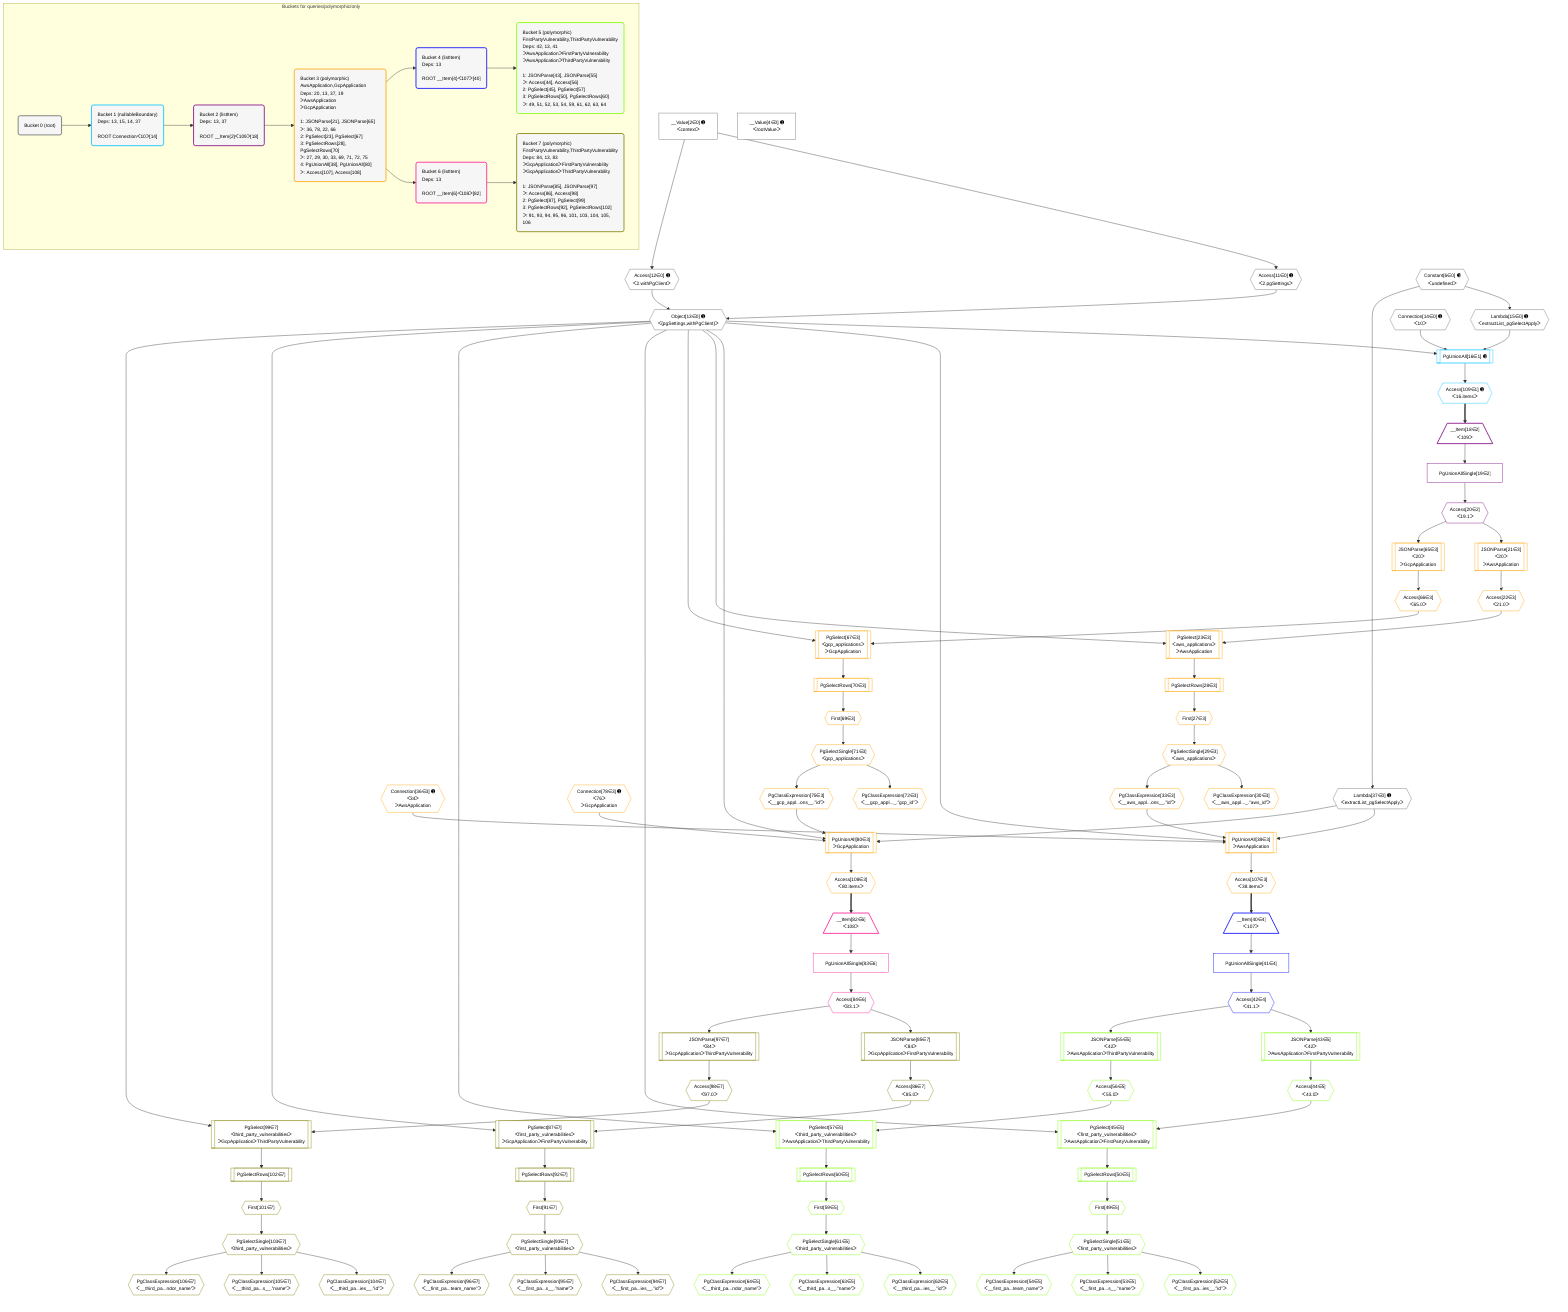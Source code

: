 %%{init: {'themeVariables': { 'fontSize': '12px'}}}%%
graph TD
    classDef path fill:#eee,stroke:#000,color:#000
    classDef plan fill:#fff,stroke-width:1px,color:#000
    classDef itemplan fill:#fff,stroke-width:2px,color:#000
    classDef unbatchedplan fill:#dff,stroke-width:1px,color:#000
    classDef sideeffectplan fill:#fcc,stroke-width:2px,color:#000
    classDef bucket fill:#f6f6f6,color:#000,stroke-width:2px,text-align:left


    %% plan dependencies
    Object13{{"Object[13∈0] ➊<br />ᐸ{pgSettings,withPgClient}ᐳ"}}:::plan
    Access11{{"Access[11∈0] ➊<br />ᐸ2.pgSettingsᐳ"}}:::plan
    Access12{{"Access[12∈0] ➊<br />ᐸ2.withPgClientᐳ"}}:::plan
    Access11 & Access12 --> Object13
    __Value2["__Value[2∈0] ➊<br />ᐸcontextᐳ"]:::plan
    __Value2 --> Access11
    __Value2 --> Access12
    Lambda15{{"Lambda[15∈0] ➊<br />ᐸextractList_pgSelectApplyᐳ"}}:::plan
    Constant6{{"Constant[6∈0] ➊<br />ᐸundefinedᐳ"}}:::plan
    Constant6 --> Lambda15
    Lambda37{{"Lambda[37∈0] ➊<br />ᐸextractList_pgSelectApplyᐳ"}}:::plan
    Constant6 --> Lambda37
    __Value4["__Value[4∈0] ➊<br />ᐸrootValueᐳ"]:::plan
    Connection14{{"Connection[14∈0] ➊<br />ᐸ10ᐳ"}}:::plan
    PgUnionAll16[["PgUnionAll[16∈1] ➊"]]:::plan
    Object13 & Lambda15 & Connection14 --> PgUnionAll16
    Access109{{"Access[109∈1] ➊<br />ᐸ16.itemsᐳ"}}:::plan
    PgUnionAll16 --> Access109
    __Item18[/"__Item[18∈2]<br />ᐸ109ᐳ"\]:::itemplan
    Access109 ==> __Item18
    PgUnionAllSingle19["PgUnionAllSingle[19∈2]"]:::plan
    __Item18 --> PgUnionAllSingle19
    Access20{{"Access[20∈2]<br />ᐸ19.1ᐳ"}}:::plan
    PgUnionAllSingle19 --> Access20
    PgUnionAll38[["PgUnionAll[38∈3]<br />ᐳAwsApplication"]]:::plan
    PgClassExpression33{{"PgClassExpression[33∈3]<br />ᐸ__aws_appl...ons__.”id”ᐳ"}}:::plan
    Connection36{{"Connection[36∈3] ➊<br />ᐸ34ᐳ<br />ᐳAwsApplication"}}:::plan
    Object13 & PgClassExpression33 & Lambda37 & Connection36 --> PgUnionAll38
    PgUnionAll80[["PgUnionAll[80∈3]<br />ᐳGcpApplication"]]:::plan
    PgClassExpression75{{"PgClassExpression[75∈3]<br />ᐸ__gcp_appl...ons__.”id”ᐳ"}}:::plan
    Connection78{{"Connection[78∈3] ➊<br />ᐸ76ᐳ<br />ᐳGcpApplication"}}:::plan
    Object13 & PgClassExpression75 & Lambda37 & Connection78 --> PgUnionAll80
    PgSelect23[["PgSelect[23∈3]<br />ᐸaws_applicationsᐳ<br />ᐳAwsApplication"]]:::plan
    Access22{{"Access[22∈3]<br />ᐸ21.0ᐳ"}}:::plan
    Object13 & Access22 --> PgSelect23
    PgSelect67[["PgSelect[67∈3]<br />ᐸgcp_applicationsᐳ<br />ᐳGcpApplication"]]:::plan
    Access66{{"Access[66∈3]<br />ᐸ65.0ᐳ"}}:::plan
    Object13 & Access66 --> PgSelect67
    JSONParse21[["JSONParse[21∈3]<br />ᐸ20ᐳ<br />ᐳAwsApplication"]]:::plan
    Access20 --> JSONParse21
    JSONParse21 --> Access22
    First27{{"First[27∈3]"}}:::plan
    PgSelectRows28[["PgSelectRows[28∈3]"]]:::plan
    PgSelectRows28 --> First27
    PgSelect23 --> PgSelectRows28
    PgSelectSingle29{{"PgSelectSingle[29∈3]<br />ᐸaws_applicationsᐳ"}}:::plan
    First27 --> PgSelectSingle29
    PgClassExpression30{{"PgClassExpression[30∈3]<br />ᐸ__aws_appl..._.”aws_id”ᐳ"}}:::plan
    PgSelectSingle29 --> PgClassExpression30
    PgSelectSingle29 --> PgClassExpression33
    JSONParse65[["JSONParse[65∈3]<br />ᐸ20ᐳ<br />ᐳGcpApplication"]]:::plan
    Access20 --> JSONParse65
    JSONParse65 --> Access66
    First69{{"First[69∈3]"}}:::plan
    PgSelectRows70[["PgSelectRows[70∈3]"]]:::plan
    PgSelectRows70 --> First69
    PgSelect67 --> PgSelectRows70
    PgSelectSingle71{{"PgSelectSingle[71∈3]<br />ᐸgcp_applicationsᐳ"}}:::plan
    First69 --> PgSelectSingle71
    PgClassExpression72{{"PgClassExpression[72∈3]<br />ᐸ__gcp_appl..._.”gcp_id”ᐳ"}}:::plan
    PgSelectSingle71 --> PgClassExpression72
    PgSelectSingle71 --> PgClassExpression75
    Access107{{"Access[107∈3]<br />ᐸ38.itemsᐳ"}}:::plan
    PgUnionAll38 --> Access107
    Access108{{"Access[108∈3]<br />ᐸ80.itemsᐳ"}}:::plan
    PgUnionAll80 --> Access108
    __Item40[/"__Item[40∈4]<br />ᐸ107ᐳ"\]:::itemplan
    Access107 ==> __Item40
    PgUnionAllSingle41["PgUnionAllSingle[41∈4]"]:::plan
    __Item40 --> PgUnionAllSingle41
    Access42{{"Access[42∈4]<br />ᐸ41.1ᐳ"}}:::plan
    PgUnionAllSingle41 --> Access42
    PgSelect45[["PgSelect[45∈5]<br />ᐸfirst_party_vulnerabilitiesᐳ<br />ᐳAwsApplicationᐳFirstPartyVulnerability"]]:::plan
    Access44{{"Access[44∈5]<br />ᐸ43.0ᐳ"}}:::plan
    Object13 & Access44 --> PgSelect45
    PgSelect57[["PgSelect[57∈5]<br />ᐸthird_party_vulnerabilitiesᐳ<br />ᐳAwsApplicationᐳThirdPartyVulnerability"]]:::plan
    Access56{{"Access[56∈5]<br />ᐸ55.0ᐳ"}}:::plan
    Object13 & Access56 --> PgSelect57
    JSONParse43[["JSONParse[43∈5]<br />ᐸ42ᐳ<br />ᐳAwsApplicationᐳFirstPartyVulnerability"]]:::plan
    Access42 --> JSONParse43
    JSONParse43 --> Access44
    First49{{"First[49∈5]"}}:::plan
    PgSelectRows50[["PgSelectRows[50∈5]"]]:::plan
    PgSelectRows50 --> First49
    PgSelect45 --> PgSelectRows50
    PgSelectSingle51{{"PgSelectSingle[51∈5]<br />ᐸfirst_party_vulnerabilitiesᐳ"}}:::plan
    First49 --> PgSelectSingle51
    PgClassExpression52{{"PgClassExpression[52∈5]<br />ᐸ__first_pa...ies__.”id”ᐳ"}}:::plan
    PgSelectSingle51 --> PgClassExpression52
    PgClassExpression53{{"PgClassExpression[53∈5]<br />ᐸ__first_pa...s__.”name”ᐳ"}}:::plan
    PgSelectSingle51 --> PgClassExpression53
    PgClassExpression54{{"PgClassExpression[54∈5]<br />ᐸ__first_pa...team_name”ᐳ"}}:::plan
    PgSelectSingle51 --> PgClassExpression54
    JSONParse55[["JSONParse[55∈5]<br />ᐸ42ᐳ<br />ᐳAwsApplicationᐳThirdPartyVulnerability"]]:::plan
    Access42 --> JSONParse55
    JSONParse55 --> Access56
    First59{{"First[59∈5]"}}:::plan
    PgSelectRows60[["PgSelectRows[60∈5]"]]:::plan
    PgSelectRows60 --> First59
    PgSelect57 --> PgSelectRows60
    PgSelectSingle61{{"PgSelectSingle[61∈5]<br />ᐸthird_party_vulnerabilitiesᐳ"}}:::plan
    First59 --> PgSelectSingle61
    PgClassExpression62{{"PgClassExpression[62∈5]<br />ᐸ__third_pa...ies__.”id”ᐳ"}}:::plan
    PgSelectSingle61 --> PgClassExpression62
    PgClassExpression63{{"PgClassExpression[63∈5]<br />ᐸ__third_pa...s__.”name”ᐳ"}}:::plan
    PgSelectSingle61 --> PgClassExpression63
    PgClassExpression64{{"PgClassExpression[64∈5]<br />ᐸ__third_pa...ndor_name”ᐳ"}}:::plan
    PgSelectSingle61 --> PgClassExpression64
    __Item82[/"__Item[82∈6]<br />ᐸ108ᐳ"\]:::itemplan
    Access108 ==> __Item82
    PgUnionAllSingle83["PgUnionAllSingle[83∈6]"]:::plan
    __Item82 --> PgUnionAllSingle83
    Access84{{"Access[84∈6]<br />ᐸ83.1ᐳ"}}:::plan
    PgUnionAllSingle83 --> Access84
    PgSelect87[["PgSelect[87∈7]<br />ᐸfirst_party_vulnerabilitiesᐳ<br />ᐳGcpApplicationᐳFirstPartyVulnerability"]]:::plan
    Access86{{"Access[86∈7]<br />ᐸ85.0ᐳ"}}:::plan
    Object13 & Access86 --> PgSelect87
    PgSelect99[["PgSelect[99∈7]<br />ᐸthird_party_vulnerabilitiesᐳ<br />ᐳGcpApplicationᐳThirdPartyVulnerability"]]:::plan
    Access98{{"Access[98∈7]<br />ᐸ97.0ᐳ"}}:::plan
    Object13 & Access98 --> PgSelect99
    JSONParse85[["JSONParse[85∈7]<br />ᐸ84ᐳ<br />ᐳGcpApplicationᐳFirstPartyVulnerability"]]:::plan
    Access84 --> JSONParse85
    JSONParse85 --> Access86
    First91{{"First[91∈7]"}}:::plan
    PgSelectRows92[["PgSelectRows[92∈7]"]]:::plan
    PgSelectRows92 --> First91
    PgSelect87 --> PgSelectRows92
    PgSelectSingle93{{"PgSelectSingle[93∈7]<br />ᐸfirst_party_vulnerabilitiesᐳ"}}:::plan
    First91 --> PgSelectSingle93
    PgClassExpression94{{"PgClassExpression[94∈7]<br />ᐸ__first_pa...ies__.”id”ᐳ"}}:::plan
    PgSelectSingle93 --> PgClassExpression94
    PgClassExpression95{{"PgClassExpression[95∈7]<br />ᐸ__first_pa...s__.”name”ᐳ"}}:::plan
    PgSelectSingle93 --> PgClassExpression95
    PgClassExpression96{{"PgClassExpression[96∈7]<br />ᐸ__first_pa...team_name”ᐳ"}}:::plan
    PgSelectSingle93 --> PgClassExpression96
    JSONParse97[["JSONParse[97∈7]<br />ᐸ84ᐳ<br />ᐳGcpApplicationᐳThirdPartyVulnerability"]]:::plan
    Access84 --> JSONParse97
    JSONParse97 --> Access98
    First101{{"First[101∈7]"}}:::plan
    PgSelectRows102[["PgSelectRows[102∈7]"]]:::plan
    PgSelectRows102 --> First101
    PgSelect99 --> PgSelectRows102
    PgSelectSingle103{{"PgSelectSingle[103∈7]<br />ᐸthird_party_vulnerabilitiesᐳ"}}:::plan
    First101 --> PgSelectSingle103
    PgClassExpression104{{"PgClassExpression[104∈7]<br />ᐸ__third_pa...ies__.”id”ᐳ"}}:::plan
    PgSelectSingle103 --> PgClassExpression104
    PgClassExpression105{{"PgClassExpression[105∈7]<br />ᐸ__third_pa...s__.”name”ᐳ"}}:::plan
    PgSelectSingle103 --> PgClassExpression105
    PgClassExpression106{{"PgClassExpression[106∈7]<br />ᐸ__third_pa...ndor_name”ᐳ"}}:::plan
    PgSelectSingle103 --> PgClassExpression106

    %% define steps

    subgraph "Buckets for queries/polymorphic/only"
    Bucket0("Bucket 0 (root)"):::bucket
    classDef bucket0 stroke:#696969
    class Bucket0,__Value2,__Value4,Constant6,Access11,Access12,Object13,Connection14,Lambda15,Lambda37 bucket0
    Bucket1("Bucket 1 (nullableBoundary)<br />Deps: 13, 15, 14, 37<br /><br />ROOT Connectionᐸ10ᐳ[14]"):::bucket
    classDef bucket1 stroke:#00bfff
    class Bucket1,PgUnionAll16,Access109 bucket1
    Bucket2("Bucket 2 (listItem)<br />Deps: 13, 37<br /><br />ROOT __Item{2}ᐸ109ᐳ[18]"):::bucket
    classDef bucket2 stroke:#7f007f
    class Bucket2,__Item18,PgUnionAllSingle19,Access20 bucket2
    Bucket3("Bucket 3 (polymorphic)<br />AwsApplication,GcpApplication<br />Deps: 20, 13, 37, 19<br />ᐳAwsApplication<br />ᐳGcpApplication<br /><br />1: JSONParse[21], JSONParse[65]<br />ᐳ: 36, 78, 22, 66<br />2: PgSelect[23], PgSelect[67]<br />3: PgSelectRows[28], PgSelectRows[70]<br />ᐳ: 27, 29, 30, 33, 69, 71, 72, 75<br />4: PgUnionAll[38], PgUnionAll[80]<br />ᐳ: Access[107], Access[108]"):::bucket
    classDef bucket3 stroke:#ffa500
    class Bucket3,JSONParse21,Access22,PgSelect23,First27,PgSelectRows28,PgSelectSingle29,PgClassExpression30,PgClassExpression33,Connection36,PgUnionAll38,JSONParse65,Access66,PgSelect67,First69,PgSelectRows70,PgSelectSingle71,PgClassExpression72,PgClassExpression75,Connection78,PgUnionAll80,Access107,Access108 bucket3
    Bucket4("Bucket 4 (listItem)<br />Deps: 13<br /><br />ROOT __Item{4}ᐸ107ᐳ[40]"):::bucket
    classDef bucket4 stroke:#0000ff
    class Bucket4,__Item40,PgUnionAllSingle41,Access42 bucket4
    Bucket5("Bucket 5 (polymorphic)<br />FirstPartyVulnerability,ThirdPartyVulnerability<br />Deps: 42, 13, 41<br />ᐳAwsApplicationᐳFirstPartyVulnerability<br />ᐳAwsApplicationᐳThirdPartyVulnerability<br /><br />1: JSONParse[43], JSONParse[55]<br />ᐳ: Access[44], Access[56]<br />2: PgSelect[45], PgSelect[57]<br />3: PgSelectRows[50], PgSelectRows[60]<br />ᐳ: 49, 51, 52, 53, 54, 59, 61, 62, 63, 64"):::bucket
    classDef bucket5 stroke:#7fff00
    class Bucket5,JSONParse43,Access44,PgSelect45,First49,PgSelectRows50,PgSelectSingle51,PgClassExpression52,PgClassExpression53,PgClassExpression54,JSONParse55,Access56,PgSelect57,First59,PgSelectRows60,PgSelectSingle61,PgClassExpression62,PgClassExpression63,PgClassExpression64 bucket5
    Bucket6("Bucket 6 (listItem)<br />Deps: 13<br /><br />ROOT __Item{6}ᐸ108ᐳ[82]"):::bucket
    classDef bucket6 stroke:#ff1493
    class Bucket6,__Item82,PgUnionAllSingle83,Access84 bucket6
    Bucket7("Bucket 7 (polymorphic)<br />FirstPartyVulnerability,ThirdPartyVulnerability<br />Deps: 84, 13, 83<br />ᐳGcpApplicationᐳFirstPartyVulnerability<br />ᐳGcpApplicationᐳThirdPartyVulnerability<br /><br />1: JSONParse[85], JSONParse[97]<br />ᐳ: Access[86], Access[98]<br />2: PgSelect[87], PgSelect[99]<br />3: PgSelectRows[92], PgSelectRows[102]<br />ᐳ: 91, 93, 94, 95, 96, 101, 103, 104, 105, 106"):::bucket
    classDef bucket7 stroke:#808000
    class Bucket7,JSONParse85,Access86,PgSelect87,First91,PgSelectRows92,PgSelectSingle93,PgClassExpression94,PgClassExpression95,PgClassExpression96,JSONParse97,Access98,PgSelect99,First101,PgSelectRows102,PgSelectSingle103,PgClassExpression104,PgClassExpression105,PgClassExpression106 bucket7
    Bucket0 --> Bucket1
    Bucket1 --> Bucket2
    Bucket2 --> Bucket3
    Bucket3 --> Bucket4 & Bucket6
    Bucket4 --> Bucket5
    Bucket6 --> Bucket7
    end